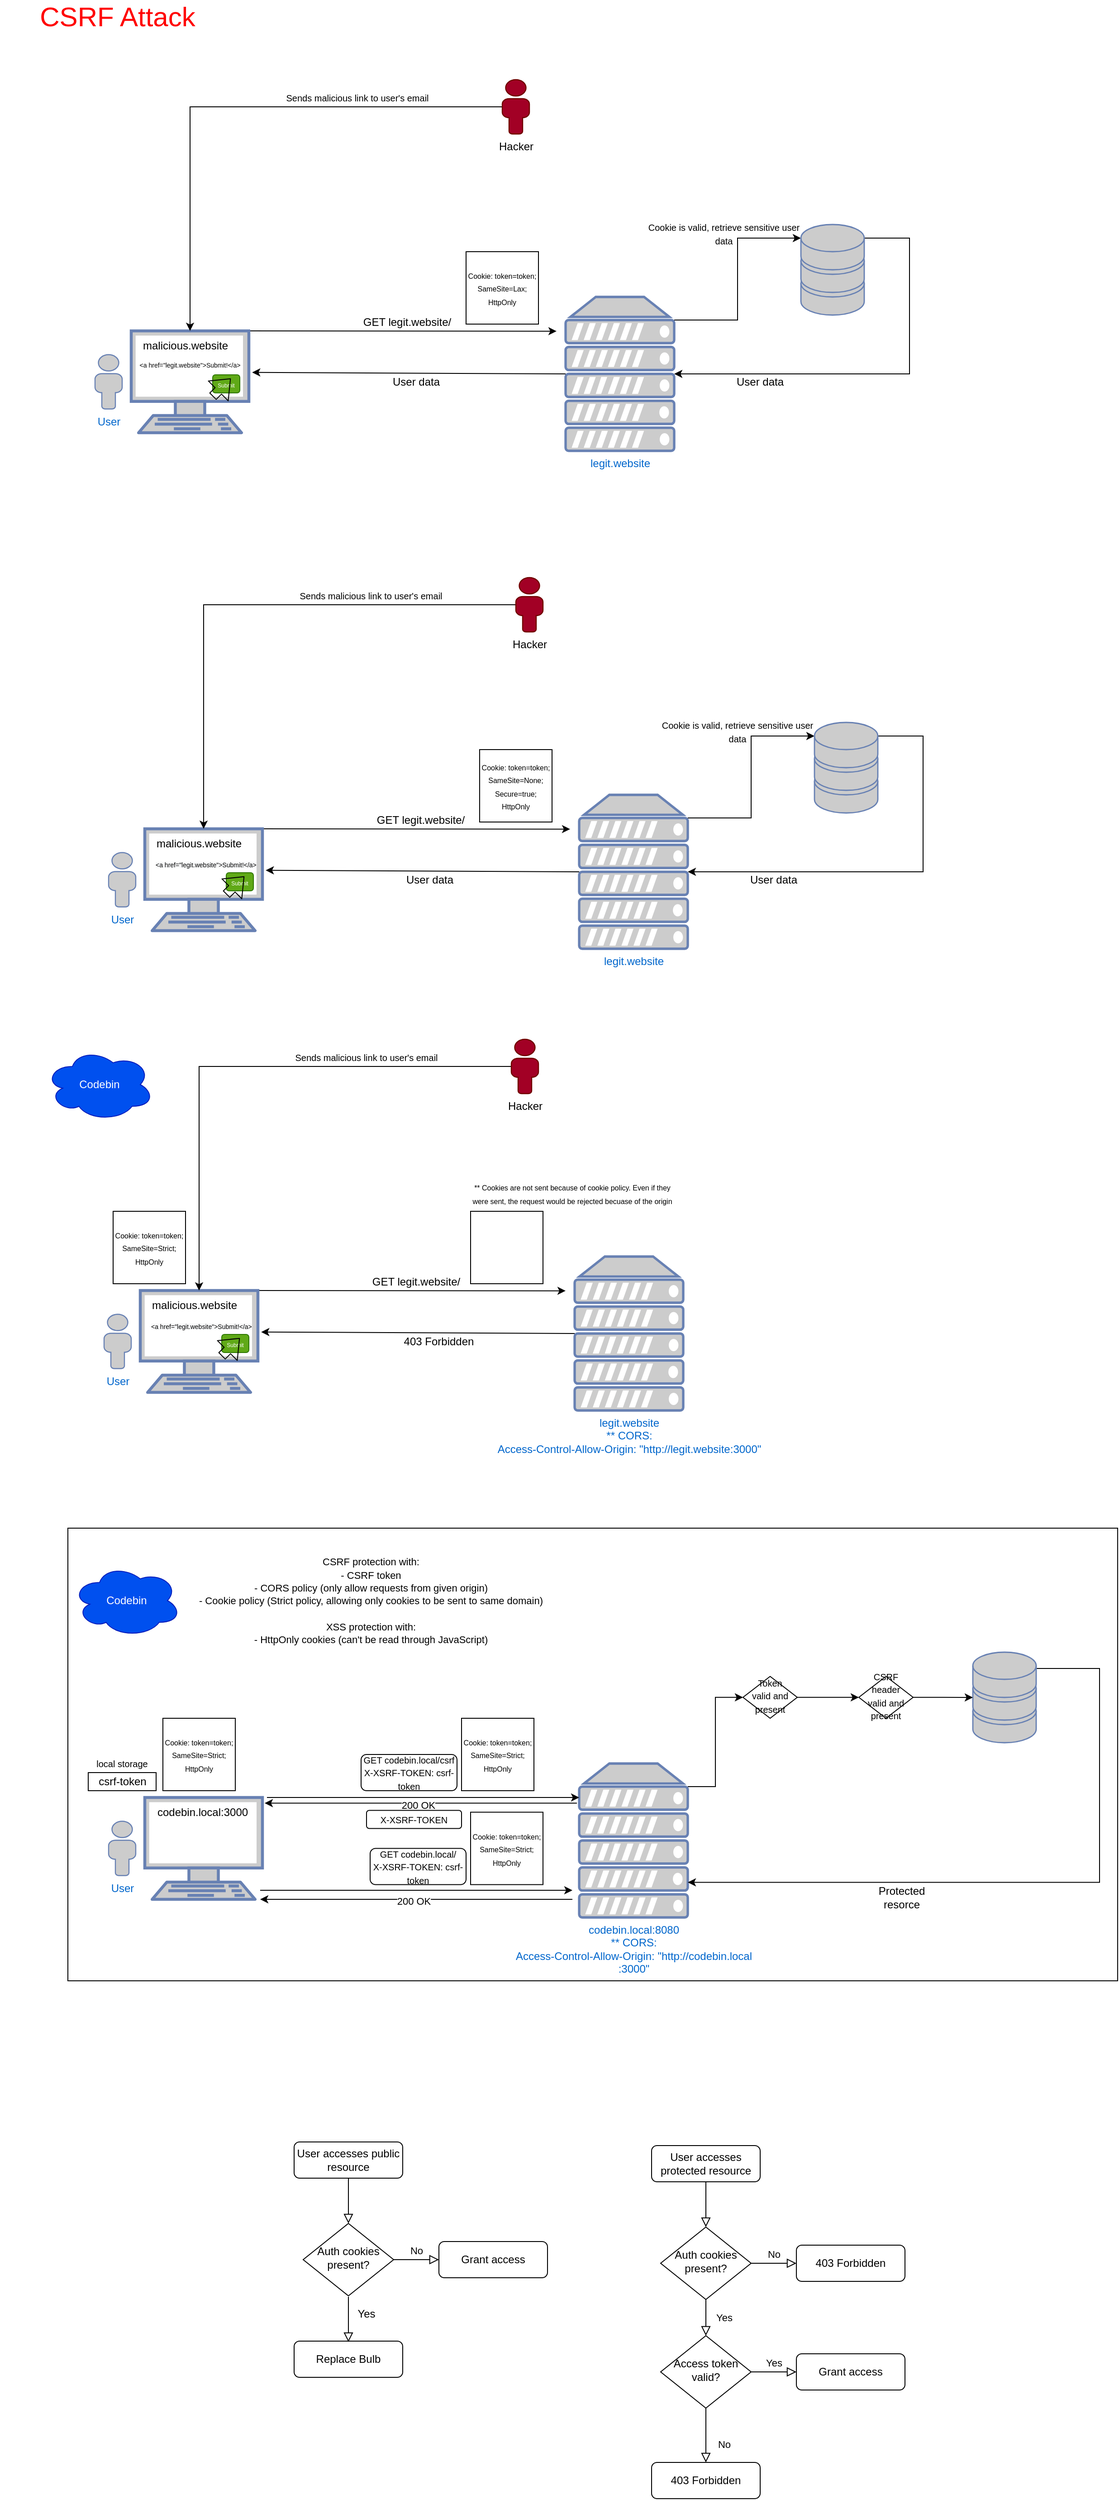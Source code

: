 <mxfile version="22.0.3" type="device">
  <diagram id="C5RBs43oDa-KdzZeNtuy" name="Page-1">
    <mxGraphModel dx="2208" dy="1977" grid="1" gridSize="10" guides="1" tooltips="1" connect="1" arrows="1" fold="1" page="1" pageScale="1" pageWidth="827" pageHeight="1169" math="0" shadow="0">
      <root>
        <mxCell id="WIyWlLk6GJQsqaUBKTNV-0" />
        <mxCell id="WIyWlLk6GJQsqaUBKTNV-1" parent="WIyWlLk6GJQsqaUBKTNV-0" />
        <mxCell id="gsTk_tSLiRUNvNUFOM95-67" value="" style="verticalLabelPosition=bottom;verticalAlign=top;html=1;shape=mxgraph.basic.rect;fillColor2=none;strokeWidth=1;size=20;indent=5;" vertex="1" parent="WIyWlLk6GJQsqaUBKTNV-1">
          <mxGeometry x="50" y="1660" width="1160" height="500" as="geometry" />
        </mxCell>
        <mxCell id="WIyWlLk6GJQsqaUBKTNV-2" value="" style="rounded=0;html=1;jettySize=auto;orthogonalLoop=1;fontSize=11;endArrow=block;endFill=0;endSize=8;strokeWidth=1;shadow=0;labelBackgroundColor=none;edgeStyle=orthogonalEdgeStyle;" parent="WIyWlLk6GJQsqaUBKTNV-1" source="WIyWlLk6GJQsqaUBKTNV-3" target="WIyWlLk6GJQsqaUBKTNV-6" edge="1">
          <mxGeometry relative="1" as="geometry" />
        </mxCell>
        <mxCell id="WIyWlLk6GJQsqaUBKTNV-3" value="User accesses public resource" style="rounded=1;whiteSpace=wrap;html=1;fontSize=12;glass=0;strokeWidth=1;shadow=0;" parent="WIyWlLk6GJQsqaUBKTNV-1" vertex="1">
          <mxGeometry x="300" y="2338" width="120" height="40" as="geometry" />
        </mxCell>
        <mxCell id="WIyWlLk6GJQsqaUBKTNV-5" value="No" style="edgeStyle=orthogonalEdgeStyle;rounded=0;html=1;jettySize=auto;orthogonalLoop=1;fontSize=11;endArrow=block;endFill=0;endSize=8;strokeWidth=1;shadow=0;labelBackgroundColor=none;" parent="WIyWlLk6GJQsqaUBKTNV-1" source="WIyWlLk6GJQsqaUBKTNV-6" target="WIyWlLk6GJQsqaUBKTNV-7" edge="1">
          <mxGeometry y="10" relative="1" as="geometry">
            <mxPoint as="offset" />
          </mxGeometry>
        </mxCell>
        <mxCell id="WIyWlLk6GJQsqaUBKTNV-6" value="Auth cookies present?" style="rhombus;whiteSpace=wrap;html=1;shadow=0;fontFamily=Helvetica;fontSize=12;align=center;strokeWidth=1;spacing=6;spacingTop=-4;" parent="WIyWlLk6GJQsqaUBKTNV-1" vertex="1">
          <mxGeometry x="310" y="2428" width="100" height="80" as="geometry" />
        </mxCell>
        <mxCell id="WIyWlLk6GJQsqaUBKTNV-7" value="Grant access" style="rounded=1;whiteSpace=wrap;html=1;fontSize=12;glass=0;strokeWidth=1;shadow=0;" parent="WIyWlLk6GJQsqaUBKTNV-1" vertex="1">
          <mxGeometry x="460" y="2448" width="120" height="40" as="geometry" />
        </mxCell>
        <mxCell id="aJe6lhraDqwbNiLTyz2L-0" value="User" style="fontColor=#0066CC;verticalAlign=top;verticalLabelPosition=bottom;labelPosition=center;align=center;html=1;outlineConnect=0;fillColor=#CCCCCC;strokeColor=#6881B3;gradientColor=none;gradientDirection=north;strokeWidth=2;shape=mxgraph.networks.user_male;" parent="WIyWlLk6GJQsqaUBKTNV-1" vertex="1">
          <mxGeometry x="80" y="363.75" width="30" height="60" as="geometry" />
        </mxCell>
        <mxCell id="aJe6lhraDqwbNiLTyz2L-20" style="edgeStyle=none;rounded=0;orthogonalLoop=1;jettySize=auto;html=1;exitX=1;exitY=0;exitDx=0;exitDy=0;exitPerimeter=0;fontColor=#000000;" parent="WIyWlLk6GJQsqaUBKTNV-1" source="aJe6lhraDqwbNiLTyz2L-2" edge="1">
          <mxGeometry relative="1" as="geometry">
            <mxPoint x="590" y="337.828" as="targetPoint" />
          </mxGeometry>
        </mxCell>
        <mxCell id="aJe6lhraDqwbNiLTyz2L-2" value="" style="fontColor=#0066CC;verticalAlign=top;verticalLabelPosition=bottom;labelPosition=center;align=center;html=1;outlineConnect=0;fillColor=#CCCCCC;strokeColor=#6881B3;gradientColor=none;gradientDirection=north;strokeWidth=2;shape=mxgraph.networks.terminal;" parent="WIyWlLk6GJQsqaUBKTNV-1" vertex="1">
          <mxGeometry x="120" y="337.5" width="130" height="112.5" as="geometry" />
        </mxCell>
        <mxCell id="aJe6lhraDqwbNiLTyz2L-4" style="edgeStyle=orthogonalEdgeStyle;rounded=0;orthogonalLoop=1;jettySize=auto;html=1;exitX=0;exitY=0.5;exitDx=0;exitDy=0;exitPerimeter=0;entryX=0.5;entryY=0;entryDx=0;entryDy=0;entryPerimeter=0;" parent="WIyWlLk6GJQsqaUBKTNV-1" source="aJe6lhraDqwbNiLTyz2L-3" target="aJe6lhraDqwbNiLTyz2L-2" edge="1">
          <mxGeometry relative="1" as="geometry" />
        </mxCell>
        <mxCell id="aJe6lhraDqwbNiLTyz2L-3" value="Hacker" style="verticalAlign=top;verticalLabelPosition=bottom;labelPosition=center;align=center;html=1;outlineConnect=0;fillColor=#a20025;strokeColor=#6F0000;gradientDirection=north;strokeWidth=2;shape=mxgraph.networks.user_male;" parent="WIyWlLk6GJQsqaUBKTNV-1" vertex="1">
          <mxGeometry x="530" y="60" width="30" height="60" as="geometry" />
        </mxCell>
        <mxCell id="aJe6lhraDqwbNiLTyz2L-5" value="malicious.website" style="text;html=1;strokeColor=none;fillColor=none;align=center;verticalAlign=middle;whiteSpace=wrap;rounded=0;" parent="WIyWlLk6GJQsqaUBKTNV-1" vertex="1">
          <mxGeometry x="160" y="343.75" width="40" height="20" as="geometry" />
        </mxCell>
        <mxCell id="aJe6lhraDqwbNiLTyz2L-6" value="&lt;font style=&quot;font-size: 7px&quot;&gt;&amp;lt;a href=&quot;legit.website&quot;&amp;gt;Submit!&amp;lt;/a&amp;gt;&lt;/font&gt;" style="text;html=1;strokeColor=none;fillColor=none;align=center;verticalAlign=middle;whiteSpace=wrap;rounded=0;" parent="WIyWlLk6GJQsqaUBKTNV-1" vertex="1">
          <mxGeometry x="20" y="363.75" width="330" height="20" as="geometry" />
        </mxCell>
        <mxCell id="aJe6lhraDqwbNiLTyz2L-9" value="&lt;font style=&quot;font-size: 6px&quot;&gt;Submit&lt;/font&gt;" style="rounded=1;whiteSpace=wrap;html=1;align=center;fillColor=#60a917;strokeColor=#2D7600;fontColor=#ffffff;" parent="WIyWlLk6GJQsqaUBKTNV-1" vertex="1">
          <mxGeometry x="210" y="386" width="30" height="20" as="geometry" />
        </mxCell>
        <mxCell id="aJe6lhraDqwbNiLTyz2L-11" value="" style="shape=flexArrow;endArrow=classic;html=1;" parent="WIyWlLk6GJQsqaUBKTNV-1" edge="1">
          <mxGeometry width="50" height="50" relative="1" as="geometry">
            <mxPoint x="210" y="410" as="sourcePoint" />
            <mxPoint x="230" y="390" as="targetPoint" />
          </mxGeometry>
        </mxCell>
        <mxCell id="aJe6lhraDqwbNiLTyz2L-12" value="&lt;font style=&quot;font-size: 10px&quot;&gt;Sends malicious link to user&#39;s email&lt;/font&gt;" style="text;html=1;strokeColor=none;fillColor=none;align=center;verticalAlign=middle;whiteSpace=wrap;rounded=0;" parent="WIyWlLk6GJQsqaUBKTNV-1" vertex="1">
          <mxGeometry x="270" y="70" width="200" height="20" as="geometry" />
        </mxCell>
        <mxCell id="aJe6lhraDqwbNiLTyz2L-22" style="edgeStyle=none;rounded=0;orthogonalLoop=1;jettySize=auto;html=1;exitX=0;exitY=0.5;exitDx=0;exitDy=0;exitPerimeter=0;entryX=0.708;entryY=0.98;entryDx=0;entryDy=0;entryPerimeter=0;fontColor=#000000;" parent="WIyWlLk6GJQsqaUBKTNV-1" source="aJe6lhraDqwbNiLTyz2L-14" target="aJe6lhraDqwbNiLTyz2L-6" edge="1">
          <mxGeometry relative="1" as="geometry" />
        </mxCell>
        <mxCell id="aJe6lhraDqwbNiLTyz2L-36" style="edgeStyle=orthogonalEdgeStyle;rounded=0;orthogonalLoop=1;jettySize=auto;html=1;exitX=1;exitY=0.15;exitDx=0;exitDy=0;exitPerimeter=0;entryX=0;entryY=0.15;entryDx=0;entryDy=0;entryPerimeter=0;fontColor=#000000;" parent="WIyWlLk6GJQsqaUBKTNV-1" source="aJe6lhraDqwbNiLTyz2L-14" target="aJe6lhraDqwbNiLTyz2L-29" edge="1">
          <mxGeometry relative="1" as="geometry" />
        </mxCell>
        <mxCell id="aJe6lhraDqwbNiLTyz2L-14" value="legit.website" style="fontColor=#0066CC;verticalAlign=top;verticalLabelPosition=bottom;labelPosition=center;align=center;html=1;outlineConnect=0;fillColor=#CCCCCC;strokeColor=#6881B3;gradientColor=none;gradientDirection=north;strokeWidth=2;shape=mxgraph.networks.server;" parent="WIyWlLk6GJQsqaUBKTNV-1" vertex="1">
          <mxGeometry x="600" y="300" width="120" height="170" as="geometry" />
        </mxCell>
        <mxCell id="aJe6lhraDqwbNiLTyz2L-17" value="GET legit.website/" style="text;html=1;strokeColor=none;fillColor=none;align=center;verticalAlign=middle;whiteSpace=wrap;rounded=0;fontColor=#000000;" parent="WIyWlLk6GJQsqaUBKTNV-1" vertex="1">
          <mxGeometry x="360" y="317.5" width="130" height="20" as="geometry" />
        </mxCell>
        <mxCell id="aJe6lhraDqwbNiLTyz2L-19" value="&lt;font style=&quot;font-size: 8px&quot;&gt;Cookie: token=token; SameSite=Lax; HttpOnly&lt;/font&gt;" style="whiteSpace=wrap;html=1;aspect=fixed;fontColor=#000000;" parent="WIyWlLk6GJQsqaUBKTNV-1" vertex="1">
          <mxGeometry x="490" y="250" width="80" height="80" as="geometry" />
        </mxCell>
        <mxCell id="aJe6lhraDqwbNiLTyz2L-37" style="edgeStyle=orthogonalEdgeStyle;rounded=0;orthogonalLoop=1;jettySize=auto;html=1;exitX=1;exitY=0.15;exitDx=0;exitDy=0;exitPerimeter=0;fontColor=#000000;" parent="WIyWlLk6GJQsqaUBKTNV-1" source="aJe6lhraDqwbNiLTyz2L-29" target="aJe6lhraDqwbNiLTyz2L-14" edge="1">
          <mxGeometry relative="1" as="geometry">
            <Array as="points">
              <mxPoint x="980" y="235" />
              <mxPoint x="980" y="385" />
            </Array>
          </mxGeometry>
        </mxCell>
        <mxCell id="aJe6lhraDqwbNiLTyz2L-29" value="" style="fontColor=#0066CC;verticalAlign=top;verticalLabelPosition=bottom;labelPosition=center;align=center;html=1;outlineConnect=0;fillColor=#CCCCCC;strokeColor=#6881B3;gradientColor=none;gradientDirection=north;strokeWidth=2;shape=mxgraph.networks.storage;" parent="WIyWlLk6GJQsqaUBKTNV-1" vertex="1">
          <mxGeometry x="860" y="220" width="70" height="100" as="geometry" />
        </mxCell>
        <mxCell id="aJe6lhraDqwbNiLTyz2L-32" value="&lt;font style=&quot;font-size: 10px&quot;&gt;Cookie is valid, retrieve sensitive user data&lt;/font&gt;" style="text;html=1;strokeColor=none;fillColor=none;align=center;verticalAlign=middle;whiteSpace=wrap;rounded=0;fontColor=#000000;" parent="WIyWlLk6GJQsqaUBKTNV-1" vertex="1">
          <mxGeometry x="680" y="220" width="190" height="20" as="geometry" />
        </mxCell>
        <mxCell id="aJe6lhraDqwbNiLTyz2L-34" value="User data" style="text;html=1;strokeColor=none;fillColor=none;align=center;verticalAlign=middle;whiteSpace=wrap;rounded=0;fontColor=#000000;" parent="WIyWlLk6GJQsqaUBKTNV-1" vertex="1">
          <mxGeometry x="780" y="383.75" width="70" height="20" as="geometry" />
        </mxCell>
        <mxCell id="aJe6lhraDqwbNiLTyz2L-35" value="User data" style="text;html=1;strokeColor=none;fillColor=none;align=center;verticalAlign=middle;whiteSpace=wrap;rounded=0;fontColor=#000000;" parent="WIyWlLk6GJQsqaUBKTNV-1" vertex="1">
          <mxGeometry x="400" y="383.75" width="70" height="20" as="geometry" />
        </mxCell>
        <mxCell id="aJe6lhraDqwbNiLTyz2L-77" value="User" style="fontColor=#0066CC;verticalAlign=top;verticalLabelPosition=bottom;labelPosition=center;align=center;html=1;outlineConnect=0;fillColor=#CCCCCC;strokeColor=#6881B3;gradientColor=none;gradientDirection=north;strokeWidth=2;shape=mxgraph.networks.user_male;" parent="WIyWlLk6GJQsqaUBKTNV-1" vertex="1">
          <mxGeometry x="95" y="913.75" width="30" height="60" as="geometry" />
        </mxCell>
        <mxCell id="aJe6lhraDqwbNiLTyz2L-78" style="edgeStyle=none;rounded=0;orthogonalLoop=1;jettySize=auto;html=1;exitX=1;exitY=0;exitDx=0;exitDy=0;exitPerimeter=0;fontColor=#000000;" parent="WIyWlLk6GJQsqaUBKTNV-1" source="aJe6lhraDqwbNiLTyz2L-79" edge="1">
          <mxGeometry relative="1" as="geometry">
            <mxPoint x="605" y="887.828" as="targetPoint" />
          </mxGeometry>
        </mxCell>
        <mxCell id="aJe6lhraDqwbNiLTyz2L-79" value="" style="fontColor=#0066CC;verticalAlign=top;verticalLabelPosition=bottom;labelPosition=center;align=center;html=1;outlineConnect=0;fillColor=#CCCCCC;strokeColor=#6881B3;gradientColor=none;gradientDirection=north;strokeWidth=2;shape=mxgraph.networks.terminal;" parent="WIyWlLk6GJQsqaUBKTNV-1" vertex="1">
          <mxGeometry x="135" y="887.5" width="130" height="112.5" as="geometry" />
        </mxCell>
        <mxCell id="aJe6lhraDqwbNiLTyz2L-80" style="edgeStyle=orthogonalEdgeStyle;rounded=0;orthogonalLoop=1;jettySize=auto;html=1;exitX=0;exitY=0.5;exitDx=0;exitDy=0;exitPerimeter=0;entryX=0.5;entryY=0;entryDx=0;entryDy=0;entryPerimeter=0;" parent="WIyWlLk6GJQsqaUBKTNV-1" source="aJe6lhraDqwbNiLTyz2L-81" target="aJe6lhraDqwbNiLTyz2L-79" edge="1">
          <mxGeometry relative="1" as="geometry" />
        </mxCell>
        <mxCell id="aJe6lhraDqwbNiLTyz2L-81" value="Hacker" style="verticalAlign=top;verticalLabelPosition=bottom;labelPosition=center;align=center;html=1;outlineConnect=0;fillColor=#a20025;strokeColor=#6F0000;gradientDirection=north;strokeWidth=2;shape=mxgraph.networks.user_male;" parent="WIyWlLk6GJQsqaUBKTNV-1" vertex="1">
          <mxGeometry x="545" y="610" width="30" height="60" as="geometry" />
        </mxCell>
        <mxCell id="aJe6lhraDqwbNiLTyz2L-82" value="malicious.website" style="text;html=1;strokeColor=none;fillColor=none;align=center;verticalAlign=middle;whiteSpace=wrap;rounded=0;" parent="WIyWlLk6GJQsqaUBKTNV-1" vertex="1">
          <mxGeometry x="175" y="893.75" width="40" height="20" as="geometry" />
        </mxCell>
        <mxCell id="aJe6lhraDqwbNiLTyz2L-83" value="&lt;font style=&quot;font-size: 6px&quot;&gt;Submit&lt;/font&gt;" style="rounded=1;whiteSpace=wrap;html=1;align=center;fillColor=#60a917;strokeColor=#2D7600;fontColor=#ffffff;" parent="WIyWlLk6GJQsqaUBKTNV-1" vertex="1">
          <mxGeometry x="225" y="936" width="30" height="20" as="geometry" />
        </mxCell>
        <mxCell id="aJe6lhraDqwbNiLTyz2L-84" value="" style="shape=flexArrow;endArrow=classic;html=1;" parent="WIyWlLk6GJQsqaUBKTNV-1" edge="1">
          <mxGeometry width="50" height="50" relative="1" as="geometry">
            <mxPoint x="225" y="960" as="sourcePoint" />
            <mxPoint x="245" y="940" as="targetPoint" />
          </mxGeometry>
        </mxCell>
        <mxCell id="aJe6lhraDqwbNiLTyz2L-85" value="&lt;font style=&quot;font-size: 10px&quot;&gt;Sends malicious link to user&#39;s email&lt;/font&gt;" style="text;html=1;strokeColor=none;fillColor=none;align=center;verticalAlign=middle;whiteSpace=wrap;rounded=0;" parent="WIyWlLk6GJQsqaUBKTNV-1" vertex="1">
          <mxGeometry x="285" y="620" width="200" height="20" as="geometry" />
        </mxCell>
        <mxCell id="aJe6lhraDqwbNiLTyz2L-86" style="edgeStyle=none;rounded=0;orthogonalLoop=1;jettySize=auto;html=1;exitX=0;exitY=0.5;exitDx=0;exitDy=0;exitPerimeter=0;entryX=0.708;entryY=0.98;entryDx=0;entryDy=0;entryPerimeter=0;fontColor=#000000;" parent="WIyWlLk6GJQsqaUBKTNV-1" source="aJe6lhraDqwbNiLTyz2L-88" edge="1">
          <mxGeometry relative="1" as="geometry">
            <mxPoint x="268.64" y="933.35" as="targetPoint" />
          </mxGeometry>
        </mxCell>
        <mxCell id="aJe6lhraDqwbNiLTyz2L-87" style="edgeStyle=orthogonalEdgeStyle;rounded=0;orthogonalLoop=1;jettySize=auto;html=1;exitX=1;exitY=0.15;exitDx=0;exitDy=0;exitPerimeter=0;entryX=0;entryY=0.15;entryDx=0;entryDy=0;entryPerimeter=0;fontColor=#000000;" parent="WIyWlLk6GJQsqaUBKTNV-1" source="aJe6lhraDqwbNiLTyz2L-88" target="aJe6lhraDqwbNiLTyz2L-92" edge="1">
          <mxGeometry relative="1" as="geometry" />
        </mxCell>
        <mxCell id="aJe6lhraDqwbNiLTyz2L-88" value="legit.website" style="fontColor=#0066CC;verticalAlign=top;verticalLabelPosition=bottom;labelPosition=center;align=center;html=1;outlineConnect=0;fillColor=#CCCCCC;strokeColor=#6881B3;gradientColor=none;gradientDirection=north;strokeWidth=2;shape=mxgraph.networks.server;" parent="WIyWlLk6GJQsqaUBKTNV-1" vertex="1">
          <mxGeometry x="615" y="850" width="120" height="170" as="geometry" />
        </mxCell>
        <mxCell id="aJe6lhraDqwbNiLTyz2L-89" value="GET legit.website/" style="text;html=1;strokeColor=none;fillColor=none;align=center;verticalAlign=middle;whiteSpace=wrap;rounded=0;fontColor=#000000;" parent="WIyWlLk6GJQsqaUBKTNV-1" vertex="1">
          <mxGeometry x="375" y="867.5" width="130" height="20" as="geometry" />
        </mxCell>
        <mxCell id="aJe6lhraDqwbNiLTyz2L-90" value="&lt;font style=&quot;font-size: 8px&quot;&gt;Cookie: token=token; SameSite=None; Secure=true; HttpOnly&lt;/font&gt;" style="whiteSpace=wrap;html=1;aspect=fixed;fontColor=#000000;" parent="WIyWlLk6GJQsqaUBKTNV-1" vertex="1">
          <mxGeometry x="505" y="800" width="80" height="80" as="geometry" />
        </mxCell>
        <mxCell id="aJe6lhraDqwbNiLTyz2L-91" style="edgeStyle=orthogonalEdgeStyle;rounded=0;orthogonalLoop=1;jettySize=auto;html=1;exitX=1;exitY=0.15;exitDx=0;exitDy=0;exitPerimeter=0;fontColor=#000000;" parent="WIyWlLk6GJQsqaUBKTNV-1" source="aJe6lhraDqwbNiLTyz2L-92" target="aJe6lhraDqwbNiLTyz2L-88" edge="1">
          <mxGeometry relative="1" as="geometry">
            <Array as="points">
              <mxPoint x="995" y="785" />
              <mxPoint x="995" y="935" />
            </Array>
          </mxGeometry>
        </mxCell>
        <mxCell id="aJe6lhraDqwbNiLTyz2L-92" value="" style="fontColor=#0066CC;verticalAlign=top;verticalLabelPosition=bottom;labelPosition=center;align=center;html=1;outlineConnect=0;fillColor=#CCCCCC;strokeColor=#6881B3;gradientColor=none;gradientDirection=north;strokeWidth=2;shape=mxgraph.networks.storage;" parent="WIyWlLk6GJQsqaUBKTNV-1" vertex="1">
          <mxGeometry x="875" y="770" width="70" height="100" as="geometry" />
        </mxCell>
        <mxCell id="aJe6lhraDqwbNiLTyz2L-93" value="&lt;font style=&quot;font-size: 10px&quot;&gt;Cookie is valid, retrieve sensitive user data&lt;/font&gt;" style="text;html=1;strokeColor=none;fillColor=none;align=center;verticalAlign=middle;whiteSpace=wrap;rounded=0;fontColor=#000000;" parent="WIyWlLk6GJQsqaUBKTNV-1" vertex="1">
          <mxGeometry x="695" y="770" width="190" height="20" as="geometry" />
        </mxCell>
        <mxCell id="aJe6lhraDqwbNiLTyz2L-94" value="User data" style="text;html=1;strokeColor=none;fillColor=none;align=center;verticalAlign=middle;whiteSpace=wrap;rounded=0;fontColor=#000000;" parent="WIyWlLk6GJQsqaUBKTNV-1" vertex="1">
          <mxGeometry x="795" y="933.75" width="70" height="20" as="geometry" />
        </mxCell>
        <mxCell id="aJe6lhraDqwbNiLTyz2L-95" value="User data" style="text;html=1;strokeColor=none;fillColor=none;align=center;verticalAlign=middle;whiteSpace=wrap;rounded=0;fontColor=#000000;" parent="WIyWlLk6GJQsqaUBKTNV-1" vertex="1">
          <mxGeometry x="415" y="933.75" width="70" height="20" as="geometry" />
        </mxCell>
        <mxCell id="aJe6lhraDqwbNiLTyz2L-96" value="&lt;span style=&quot;color: rgb(0, 0, 0); font-family: helvetica; font-size: 7px; font-style: normal; font-weight: 400; letter-spacing: normal; text-align: center; text-indent: 0px; text-transform: none; word-spacing: 0px; background-color: rgb(248, 249, 250); display: inline; float: none;&quot;&gt;&amp;lt;a href=&quot;legit.website&quot;&amp;gt;Submit!&amp;lt;/a&amp;gt;&lt;/span&gt;" style="text;whiteSpace=wrap;html=1;fontColor=#000000;" parent="WIyWlLk6GJQsqaUBKTNV-1" vertex="1">
          <mxGeometry x="145" y="912" width="140" height="30" as="geometry" />
        </mxCell>
        <mxCell id="aJe6lhraDqwbNiLTyz2L-98" value="User" style="fontColor=#0066CC;verticalAlign=top;verticalLabelPosition=bottom;labelPosition=center;align=center;html=1;outlineConnect=0;fillColor=#CCCCCC;strokeColor=#6881B3;gradientColor=none;gradientDirection=north;strokeWidth=2;shape=mxgraph.networks.user_male;" parent="WIyWlLk6GJQsqaUBKTNV-1" vertex="1">
          <mxGeometry x="90" y="1423.75" width="30" height="60" as="geometry" />
        </mxCell>
        <mxCell id="aJe6lhraDqwbNiLTyz2L-99" style="edgeStyle=none;rounded=0;orthogonalLoop=1;jettySize=auto;html=1;exitX=1;exitY=0;exitDx=0;exitDy=0;exitPerimeter=0;fontColor=#000000;" parent="WIyWlLk6GJQsqaUBKTNV-1" source="aJe6lhraDqwbNiLTyz2L-100" edge="1">
          <mxGeometry relative="1" as="geometry">
            <mxPoint x="600" y="1397.828" as="targetPoint" />
          </mxGeometry>
        </mxCell>
        <mxCell id="aJe6lhraDqwbNiLTyz2L-100" value="" style="fontColor=#0066CC;verticalAlign=top;verticalLabelPosition=bottom;labelPosition=center;align=center;html=1;outlineConnect=0;fillColor=#CCCCCC;strokeColor=#6881B3;gradientColor=none;gradientDirection=north;strokeWidth=2;shape=mxgraph.networks.terminal;" parent="WIyWlLk6GJQsqaUBKTNV-1" vertex="1">
          <mxGeometry x="130" y="1397.5" width="130" height="112.5" as="geometry" />
        </mxCell>
        <mxCell id="aJe6lhraDqwbNiLTyz2L-101" style="edgeStyle=orthogonalEdgeStyle;rounded=0;orthogonalLoop=1;jettySize=auto;html=1;exitX=0;exitY=0.5;exitDx=0;exitDy=0;exitPerimeter=0;entryX=0.5;entryY=0;entryDx=0;entryDy=0;entryPerimeter=0;" parent="WIyWlLk6GJQsqaUBKTNV-1" source="aJe6lhraDqwbNiLTyz2L-102" target="aJe6lhraDqwbNiLTyz2L-100" edge="1">
          <mxGeometry relative="1" as="geometry" />
        </mxCell>
        <mxCell id="aJe6lhraDqwbNiLTyz2L-102" value="Hacker" style="verticalAlign=top;verticalLabelPosition=bottom;labelPosition=center;align=center;html=1;outlineConnect=0;fillColor=#a20025;strokeColor=#6F0000;gradientDirection=north;strokeWidth=2;shape=mxgraph.networks.user_male;" parent="WIyWlLk6GJQsqaUBKTNV-1" vertex="1">
          <mxGeometry x="540" y="1120" width="30" height="60" as="geometry" />
        </mxCell>
        <mxCell id="aJe6lhraDqwbNiLTyz2L-103" value="malicious.website" style="text;html=1;strokeColor=none;fillColor=none;align=center;verticalAlign=middle;whiteSpace=wrap;rounded=0;" parent="WIyWlLk6GJQsqaUBKTNV-1" vertex="1">
          <mxGeometry x="170" y="1403.75" width="40" height="20" as="geometry" />
        </mxCell>
        <mxCell id="aJe6lhraDqwbNiLTyz2L-104" value="&lt;font style=&quot;font-size: 6px&quot;&gt;Submit&lt;/font&gt;" style="rounded=1;whiteSpace=wrap;html=1;align=center;fillColor=#60a917;strokeColor=#2D7600;fontColor=#ffffff;" parent="WIyWlLk6GJQsqaUBKTNV-1" vertex="1">
          <mxGeometry x="220" y="1446" width="30" height="20" as="geometry" />
        </mxCell>
        <mxCell id="aJe6lhraDqwbNiLTyz2L-105" value="" style="shape=flexArrow;endArrow=classic;html=1;" parent="WIyWlLk6GJQsqaUBKTNV-1" edge="1">
          <mxGeometry width="50" height="50" relative="1" as="geometry">
            <mxPoint x="220" y="1470" as="sourcePoint" />
            <mxPoint x="240" y="1450" as="targetPoint" />
          </mxGeometry>
        </mxCell>
        <mxCell id="aJe6lhraDqwbNiLTyz2L-106" value="&lt;font style=&quot;font-size: 10px&quot;&gt;Sends malicious link to user&#39;s email&lt;/font&gt;" style="text;html=1;strokeColor=none;fillColor=none;align=center;verticalAlign=middle;whiteSpace=wrap;rounded=0;" parent="WIyWlLk6GJQsqaUBKTNV-1" vertex="1">
          <mxGeometry x="280" y="1130" width="200" height="20" as="geometry" />
        </mxCell>
        <mxCell id="aJe6lhraDqwbNiLTyz2L-107" style="edgeStyle=none;rounded=0;orthogonalLoop=1;jettySize=auto;html=1;exitX=0;exitY=0.5;exitDx=0;exitDy=0;exitPerimeter=0;entryX=0.708;entryY=0.98;entryDx=0;entryDy=0;entryPerimeter=0;fontColor=#000000;" parent="WIyWlLk6GJQsqaUBKTNV-1" source="aJe6lhraDqwbNiLTyz2L-109" edge="1">
          <mxGeometry relative="1" as="geometry">
            <mxPoint x="263.64" y="1443.35" as="targetPoint" />
          </mxGeometry>
        </mxCell>
        <mxCell id="aJe6lhraDqwbNiLTyz2L-109" value="legit.website&lt;br&gt;** CORS:&lt;br&gt;Access-Control-Allow-Origin: &quot;http://legit.website:3000&quot;" style="fontColor=#0066CC;verticalAlign=top;verticalLabelPosition=bottom;labelPosition=center;align=center;html=1;outlineConnect=0;fillColor=#CCCCCC;strokeColor=#6881B3;gradientColor=none;gradientDirection=north;strokeWidth=2;shape=mxgraph.networks.server;" parent="WIyWlLk6GJQsqaUBKTNV-1" vertex="1">
          <mxGeometry x="610" y="1360" width="120" height="170" as="geometry" />
        </mxCell>
        <mxCell id="aJe6lhraDqwbNiLTyz2L-110" value="GET legit.website/" style="text;html=1;strokeColor=none;fillColor=none;align=center;verticalAlign=middle;whiteSpace=wrap;rounded=0;fontColor=#000000;" parent="WIyWlLk6GJQsqaUBKTNV-1" vertex="1">
          <mxGeometry x="370" y="1377.5" width="130" height="20" as="geometry" />
        </mxCell>
        <mxCell id="aJe6lhraDqwbNiLTyz2L-111" value="&lt;font style=&quot;font-size: 8px&quot;&gt;Cookie: token=token; SameSite=Strict;&lt;br&gt;HttpOnly&lt;/font&gt;" style="whiteSpace=wrap;html=1;aspect=fixed;fontColor=#000000;" parent="WIyWlLk6GJQsqaUBKTNV-1" vertex="1">
          <mxGeometry x="100" y="1310" width="80" height="80" as="geometry" />
        </mxCell>
        <mxCell id="aJe6lhraDqwbNiLTyz2L-116" value="403 Forbidden" style="text;html=1;strokeColor=none;fillColor=none;align=center;verticalAlign=middle;whiteSpace=wrap;rounded=0;fontColor=#000000;" parent="WIyWlLk6GJQsqaUBKTNV-1" vertex="1">
          <mxGeometry x="410" y="1443.75" width="100" height="20" as="geometry" />
        </mxCell>
        <mxCell id="aJe6lhraDqwbNiLTyz2L-117" value="&lt;span style=&quot;color: rgb(0, 0, 0); font-family: helvetica; font-size: 7px; font-style: normal; font-weight: 400; letter-spacing: normal; text-align: center; text-indent: 0px; text-transform: none; word-spacing: 0px; background-color: rgb(248, 249, 250); display: inline; float: none;&quot;&gt;&amp;lt;a href=&quot;legit.website&quot;&amp;gt;Submit!&amp;lt;/a&amp;gt;&lt;/span&gt;" style="text;whiteSpace=wrap;html=1;fontColor=#000000;" parent="WIyWlLk6GJQsqaUBKTNV-1" vertex="1">
          <mxGeometry x="140" y="1422" width="140" height="30" as="geometry" />
        </mxCell>
        <mxCell id="aJe6lhraDqwbNiLTyz2L-118" value="" style="whiteSpace=wrap;html=1;aspect=fixed;fontColor=#000000;" parent="WIyWlLk6GJQsqaUBKTNV-1" vertex="1">
          <mxGeometry x="495" y="1310" width="80" height="80" as="geometry" />
        </mxCell>
        <mxCell id="aJe6lhraDqwbNiLTyz2L-121" value="&lt;font style=&quot;font-size: 8px&quot;&gt;** Cookies are not sent because of cookie policy. Even if they were sent, the request would be rejected becuase of the origin&lt;/font&gt;" style="text;html=1;strokeColor=none;fillColor=none;align=center;verticalAlign=middle;whiteSpace=wrap;rounded=0;fontColor=#000000;" parent="WIyWlLk6GJQsqaUBKTNV-1" vertex="1">
          <mxGeometry x="490" y="1260" width="235" height="60" as="geometry" />
        </mxCell>
        <mxCell id="aJe6lhraDqwbNiLTyz2L-123" value="Codebin" style="ellipse;shape=cloud;whiteSpace=wrap;html=1;fontColor=#ffffff;fillColor=#0050ef;strokeColor=#001DBC;" parent="WIyWlLk6GJQsqaUBKTNV-1" vertex="1">
          <mxGeometry x="25" y="1130" width="120" height="80" as="geometry" />
        </mxCell>
        <mxCell id="aJe6lhraDqwbNiLTyz2L-125" value="&lt;font style=&quot;font-size: 30px&quot; color=&quot;#ff0000&quot;&gt;CSRF Attack&lt;/font&gt;" style="text;html=1;strokeColor=none;fillColor=none;align=center;verticalAlign=middle;whiteSpace=wrap;rounded=0;fontColor=#000000;" parent="WIyWlLk6GJQsqaUBKTNV-1" vertex="1">
          <mxGeometry x="-25" y="-20" width="260" height="20" as="geometry" />
        </mxCell>
        <mxCell id="aJe6lhraDqwbNiLTyz2L-126" value="" style="rounded=0;html=1;jettySize=auto;orthogonalLoop=1;fontSize=11;endArrow=block;endFill=0;endSize=8;strokeWidth=1;shadow=0;labelBackgroundColor=none;edgeStyle=orthogonalEdgeStyle;" parent="WIyWlLk6GJQsqaUBKTNV-1" source="aJe6lhraDqwbNiLTyz2L-127" target="aJe6lhraDqwbNiLTyz2L-130" edge="1">
          <mxGeometry relative="1" as="geometry" />
        </mxCell>
        <mxCell id="aJe6lhraDqwbNiLTyz2L-127" value="User accesses protected resource" style="rounded=1;whiteSpace=wrap;html=1;fontSize=12;glass=0;strokeWidth=1;shadow=0;" parent="WIyWlLk6GJQsqaUBKTNV-1" vertex="1">
          <mxGeometry x="695" y="2342" width="120" height="40" as="geometry" />
        </mxCell>
        <mxCell id="aJe6lhraDqwbNiLTyz2L-128" value="Yes" style="rounded=0;html=1;jettySize=auto;orthogonalLoop=1;fontSize=11;endArrow=block;endFill=0;endSize=8;strokeWidth=1;shadow=0;labelBackgroundColor=none;edgeStyle=orthogonalEdgeStyle;" parent="WIyWlLk6GJQsqaUBKTNV-1" source="aJe6lhraDqwbNiLTyz2L-130" target="aJe6lhraDqwbNiLTyz2L-134" edge="1">
          <mxGeometry y="20" relative="1" as="geometry">
            <mxPoint as="offset" />
          </mxGeometry>
        </mxCell>
        <mxCell id="aJe6lhraDqwbNiLTyz2L-129" value="No" style="edgeStyle=orthogonalEdgeStyle;rounded=0;html=1;jettySize=auto;orthogonalLoop=1;fontSize=11;endArrow=block;endFill=0;endSize=8;strokeWidth=1;shadow=0;labelBackgroundColor=none;" parent="WIyWlLk6GJQsqaUBKTNV-1" source="aJe6lhraDqwbNiLTyz2L-130" target="aJe6lhraDqwbNiLTyz2L-131" edge="1">
          <mxGeometry y="10" relative="1" as="geometry">
            <mxPoint as="offset" />
          </mxGeometry>
        </mxCell>
        <mxCell id="aJe6lhraDqwbNiLTyz2L-130" value="Auth cookies present?" style="rhombus;whiteSpace=wrap;html=1;shadow=0;fontFamily=Helvetica;fontSize=12;align=center;strokeWidth=1;spacing=6;spacingTop=-4;" parent="WIyWlLk6GJQsqaUBKTNV-1" vertex="1">
          <mxGeometry x="705" y="2432" width="100" height="80" as="geometry" />
        </mxCell>
        <mxCell id="aJe6lhraDqwbNiLTyz2L-131" value="403 Forbidden" style="rounded=1;whiteSpace=wrap;html=1;fontSize=12;glass=0;strokeWidth=1;shadow=0;" parent="WIyWlLk6GJQsqaUBKTNV-1" vertex="1">
          <mxGeometry x="855" y="2452" width="120" height="40" as="geometry" />
        </mxCell>
        <mxCell id="aJe6lhraDqwbNiLTyz2L-132" value="No" style="rounded=0;html=1;jettySize=auto;orthogonalLoop=1;fontSize=11;endArrow=block;endFill=0;endSize=8;strokeWidth=1;shadow=0;labelBackgroundColor=none;edgeStyle=orthogonalEdgeStyle;" parent="WIyWlLk6GJQsqaUBKTNV-1" source="aJe6lhraDqwbNiLTyz2L-134" target="aJe6lhraDqwbNiLTyz2L-135" edge="1">
          <mxGeometry x="0.333" y="20" relative="1" as="geometry">
            <mxPoint as="offset" />
          </mxGeometry>
        </mxCell>
        <mxCell id="aJe6lhraDqwbNiLTyz2L-133" value="Yes" style="edgeStyle=orthogonalEdgeStyle;rounded=0;html=1;jettySize=auto;orthogonalLoop=1;fontSize=11;endArrow=block;endFill=0;endSize=8;strokeWidth=1;shadow=0;labelBackgroundColor=none;" parent="WIyWlLk6GJQsqaUBKTNV-1" source="aJe6lhraDqwbNiLTyz2L-134" target="aJe6lhraDqwbNiLTyz2L-136" edge="1">
          <mxGeometry y="10" relative="1" as="geometry">
            <mxPoint as="offset" />
          </mxGeometry>
        </mxCell>
        <mxCell id="aJe6lhraDqwbNiLTyz2L-134" value="Access token valid?" style="rhombus;whiteSpace=wrap;html=1;shadow=0;fontFamily=Helvetica;fontSize=12;align=center;strokeWidth=1;spacing=6;spacingTop=-4;" parent="WIyWlLk6GJQsqaUBKTNV-1" vertex="1">
          <mxGeometry x="705" y="2552" width="100" height="80" as="geometry" />
        </mxCell>
        <mxCell id="aJe6lhraDqwbNiLTyz2L-135" value="403 Forbidden" style="rounded=1;whiteSpace=wrap;html=1;fontSize=12;glass=0;strokeWidth=1;shadow=0;" parent="WIyWlLk6GJQsqaUBKTNV-1" vertex="1">
          <mxGeometry x="695" y="2692" width="120" height="40" as="geometry" />
        </mxCell>
        <mxCell id="aJe6lhraDqwbNiLTyz2L-136" value="Grant access" style="rounded=1;whiteSpace=wrap;html=1;fontSize=12;glass=0;strokeWidth=1;shadow=0;" parent="WIyWlLk6GJQsqaUBKTNV-1" vertex="1">
          <mxGeometry x="855" y="2572" width="120" height="40" as="geometry" />
        </mxCell>
        <mxCell id="aJe6lhraDqwbNiLTyz2L-137" value="Replace Bulb" style="rounded=1;whiteSpace=wrap;html=1;fontSize=12;glass=0;strokeWidth=1;shadow=0;" parent="WIyWlLk6GJQsqaUBKTNV-1" vertex="1">
          <mxGeometry x="300" y="2558" width="120" height="40" as="geometry" />
        </mxCell>
        <mxCell id="aJe6lhraDqwbNiLTyz2L-142" value="" style="rounded=0;html=1;jettySize=auto;orthogonalLoop=1;fontSize=11;endArrow=block;endFill=0;endSize=8;strokeWidth=1;shadow=0;labelBackgroundColor=none;edgeStyle=orthogonalEdgeStyle;" parent="WIyWlLk6GJQsqaUBKTNV-1" edge="1">
          <mxGeometry relative="1" as="geometry">
            <mxPoint x="360" y="2509.0" as="sourcePoint" />
            <mxPoint x="360" y="2559.0" as="targetPoint" />
          </mxGeometry>
        </mxCell>
        <mxCell id="aJe6lhraDqwbNiLTyz2L-143" value="Yes" style="text;html=1;strokeColor=none;fillColor=none;align=center;verticalAlign=middle;whiteSpace=wrap;rounded=0;fontColor=#000000;" parent="WIyWlLk6GJQsqaUBKTNV-1" vertex="1">
          <mxGeometry x="360" y="2518" width="40" height="20" as="geometry" />
        </mxCell>
        <mxCell id="gsTk_tSLiRUNvNUFOM95-0" value="User" style="fontColor=#0066CC;verticalAlign=top;verticalLabelPosition=bottom;labelPosition=center;align=center;html=1;outlineConnect=0;fillColor=#CCCCCC;strokeColor=#6881B3;gradientColor=none;gradientDirection=north;strokeWidth=2;shape=mxgraph.networks.user_male;" vertex="1" parent="WIyWlLk6GJQsqaUBKTNV-1">
          <mxGeometry x="95" y="1983.75" width="30" height="60" as="geometry" />
        </mxCell>
        <mxCell id="gsTk_tSLiRUNvNUFOM95-2" value="" style="fontColor=#0066CC;verticalAlign=top;verticalLabelPosition=bottom;labelPosition=center;align=center;html=1;outlineConnect=0;fillColor=#CCCCCC;strokeColor=#6881B3;gradientColor=none;gradientDirection=north;strokeWidth=2;shape=mxgraph.networks.terminal;" vertex="1" parent="WIyWlLk6GJQsqaUBKTNV-1">
          <mxGeometry x="135" y="1957.5" width="130" height="112.5" as="geometry" />
        </mxCell>
        <mxCell id="gsTk_tSLiRUNvNUFOM95-5" value="codebin.local:3000" style="text;html=1;strokeColor=none;fillColor=none;align=center;verticalAlign=middle;whiteSpace=wrap;rounded=0;" vertex="1" parent="WIyWlLk6GJQsqaUBKTNV-1">
          <mxGeometry x="179" y="1963.75" width="40" height="20" as="geometry" />
        </mxCell>
        <mxCell id="gsTk_tSLiRUNvNUFOM95-30" style="edgeStyle=orthogonalEdgeStyle;rounded=0;orthogonalLoop=1;jettySize=auto;html=1;exitX=1;exitY=0.15;exitDx=0;exitDy=0;exitPerimeter=0;entryX=0;entryY=0.5;entryDx=0;entryDy=0;" edge="1" parent="WIyWlLk6GJQsqaUBKTNV-1" source="gsTk_tSLiRUNvNUFOM95-10" target="gsTk_tSLiRUNvNUFOM95-28">
          <mxGeometry relative="1" as="geometry" />
        </mxCell>
        <mxCell id="gsTk_tSLiRUNvNUFOM95-10" value="codebin.local:8080&lt;br&gt;** CORS:&lt;br&gt;Access-Control-Allow-Origin: &quot;http://codebin.local&lt;br&gt;:3000&quot;" style="fontColor=#0066CC;verticalAlign=top;verticalLabelPosition=bottom;labelPosition=center;align=center;html=1;outlineConnect=0;fillColor=#CCCCCC;strokeColor=#6881B3;gradientColor=none;gradientDirection=north;strokeWidth=2;shape=mxgraph.networks.server;" vertex="1" parent="WIyWlLk6GJQsqaUBKTNV-1">
          <mxGeometry x="615" y="1920" width="120" height="170" as="geometry" />
        </mxCell>
        <mxCell id="gsTk_tSLiRUNvNUFOM95-12" value="&lt;font style=&quot;font-size: 8px&quot;&gt;Cookie: token=token; SameSite=Strict;&lt;br&gt;HttpOnly&lt;/font&gt;" style="whiteSpace=wrap;html=1;aspect=fixed;fontColor=#000000;" vertex="1" parent="WIyWlLk6GJQsqaUBKTNV-1">
          <mxGeometry x="155" y="1870" width="80" height="80" as="geometry" />
        </mxCell>
        <mxCell id="gsTk_tSLiRUNvNUFOM95-20" value="&lt;font style=&quot;font-size: 10px;&quot;&gt;GET codebin.local/csrf&lt;br&gt;X-XSRF-TOKEN: csrf-token&lt;br&gt;&lt;/font&gt;" style="rounded=1;whiteSpace=wrap;html=1;" vertex="1" parent="WIyWlLk6GJQsqaUBKTNV-1">
          <mxGeometry x="374" y="1910" width="106" height="40" as="geometry" />
        </mxCell>
        <mxCell id="gsTk_tSLiRUNvNUFOM95-22" value="&lt;font style=&quot;font-size: 8px&quot;&gt;Cookie: token=token; SameSite=Strict;&lt;br&gt;HttpOnly&lt;/font&gt;" style="whiteSpace=wrap;html=1;aspect=fixed;fontColor=#000000;" vertex="1" parent="WIyWlLk6GJQsqaUBKTNV-1">
          <mxGeometry x="485" y="1870" width="80" height="80" as="geometry" />
        </mxCell>
        <mxCell id="gsTk_tSLiRUNvNUFOM95-24" style="edgeStyle=orthogonalEdgeStyle;rounded=0;orthogonalLoop=1;jettySize=auto;html=1;exitX=1;exitY=0.15;exitDx=0;exitDy=0;exitPerimeter=0;fontColor=#000000;" edge="1" parent="WIyWlLk6GJQsqaUBKTNV-1" source="gsTk_tSLiRUNvNUFOM95-25">
          <mxGeometry relative="1" as="geometry">
            <Array as="points">
              <mxPoint x="1190" y="1815" />
              <mxPoint x="1190" y="2051" />
            </Array>
            <mxPoint x="735" y="2051.25" as="targetPoint" />
          </mxGeometry>
        </mxCell>
        <mxCell id="gsTk_tSLiRUNvNUFOM95-25" value="" style="fontColor=#0066CC;verticalAlign=top;verticalLabelPosition=bottom;labelPosition=center;align=center;html=1;outlineConnect=0;fillColor=#CCCCCC;strokeColor=#6881B3;gradientColor=none;gradientDirection=north;strokeWidth=2;shape=mxgraph.networks.storage;" vertex="1" parent="WIyWlLk6GJQsqaUBKTNV-1">
          <mxGeometry x="1050" y="1797" width="70" height="100" as="geometry" />
        </mxCell>
        <mxCell id="gsTk_tSLiRUNvNUFOM95-26" value="Protected resorce" style="text;html=1;strokeColor=none;fillColor=none;align=center;verticalAlign=middle;whiteSpace=wrap;rounded=0;fontColor=#000000;" vertex="1" parent="WIyWlLk6GJQsqaUBKTNV-1">
          <mxGeometry x="929" y="2056" width="85" height="23" as="geometry" />
        </mxCell>
        <mxCell id="gsTk_tSLiRUNvNUFOM95-31" style="edgeStyle=orthogonalEdgeStyle;rounded=0;orthogonalLoop=1;jettySize=auto;html=1;exitX=1;exitY=0.5;exitDx=0;exitDy=0;entryX=0;entryY=0.5;entryDx=0;entryDy=0;" edge="1" parent="WIyWlLk6GJQsqaUBKTNV-1" source="gsTk_tSLiRUNvNUFOM95-28" target="gsTk_tSLiRUNvNUFOM95-29">
          <mxGeometry relative="1" as="geometry" />
        </mxCell>
        <mxCell id="gsTk_tSLiRUNvNUFOM95-28" value="&lt;font style=&quot;font-size: 10px;&quot;&gt;Token valid and present&lt;/font&gt;" style="rhombus;whiteSpace=wrap;html=1;shadow=0;fontFamily=Helvetica;fontSize=12;align=center;strokeWidth=1;spacing=6;spacingTop=-4;" vertex="1" parent="WIyWlLk6GJQsqaUBKTNV-1">
          <mxGeometry x="796" y="1823.75" width="60" height="46.25" as="geometry" />
        </mxCell>
        <mxCell id="gsTk_tSLiRUNvNUFOM95-29" value="&lt;span style=&quot;font-size: 10px;&quot;&gt;CSRF header valid and present&lt;/span&gt;" style="rhombus;whiteSpace=wrap;html=1;shadow=0;fontFamily=Helvetica;fontSize=12;align=center;strokeWidth=1;spacing=6;spacingTop=-4;" vertex="1" parent="WIyWlLk6GJQsqaUBKTNV-1">
          <mxGeometry x="924" y="1823.75" width="60" height="46.25" as="geometry" />
        </mxCell>
        <mxCell id="gsTk_tSLiRUNvNUFOM95-32" style="edgeStyle=orthogonalEdgeStyle;rounded=0;orthogonalLoop=1;jettySize=auto;html=1;exitX=1;exitY=0.5;exitDx=0;exitDy=0;entryX=0;entryY=0.5;entryDx=0;entryDy=0;entryPerimeter=0;" edge="1" parent="WIyWlLk6GJQsqaUBKTNV-1" source="gsTk_tSLiRUNvNUFOM95-29" target="gsTk_tSLiRUNvNUFOM95-25">
          <mxGeometry relative="1" as="geometry" />
        </mxCell>
        <mxCell id="gsTk_tSLiRUNvNUFOM95-41" style="edgeStyle=orthogonalEdgeStyle;rounded=0;orthogonalLoop=1;jettySize=auto;html=1;exitX=1;exitY=0.5;exitDx=0;exitDy=0;exitPerimeter=0;" edge="1" parent="WIyWlLk6GJQsqaUBKTNV-1">
          <mxGeometry relative="1" as="geometry">
            <mxPoint x="615" y="1957.5" as="targetPoint" />
            <mxPoint x="270" y="1957.5" as="sourcePoint" />
          </mxGeometry>
        </mxCell>
        <mxCell id="gsTk_tSLiRUNvNUFOM95-42" style="edgeStyle=orthogonalEdgeStyle;rounded=0;orthogonalLoop=1;jettySize=auto;html=1;exitX=1;exitY=0.5;exitDx=0;exitDy=0;exitPerimeter=0;" edge="1" parent="WIyWlLk6GJQsqaUBKTNV-1">
          <mxGeometry relative="1" as="geometry">
            <mxPoint x="267.5" y="1963.75" as="targetPoint" />
            <mxPoint x="612.5" y="1963.75" as="sourcePoint" />
          </mxGeometry>
        </mxCell>
        <mxCell id="gsTk_tSLiRUNvNUFOM95-43" value="200 OK" style="edgeLabel;html=1;align=center;verticalAlign=middle;resizable=0;points=[];" vertex="1" connectable="0" parent="gsTk_tSLiRUNvNUFOM95-42">
          <mxGeometry x="0.021" y="2" relative="1" as="geometry">
            <mxPoint as="offset" />
          </mxGeometry>
        </mxCell>
        <mxCell id="gsTk_tSLiRUNvNUFOM95-48" value="&lt;font style=&quot;font-size: 10px;&quot;&gt;X-XSRF-TOKEN&lt;br&gt;&lt;/font&gt;" style="rounded=1;whiteSpace=wrap;html=1;" vertex="1" parent="WIyWlLk6GJQsqaUBKTNV-1">
          <mxGeometry x="380" y="1971.75" width="105" height="20" as="geometry" />
        </mxCell>
        <mxCell id="gsTk_tSLiRUNvNUFOM95-51" value="&lt;font style=&quot;font-size: 8px&quot;&gt;Cookie: token=token; SameSite=Strict;&lt;br&gt;HttpOnly&lt;/font&gt;" style="whiteSpace=wrap;html=1;aspect=fixed;fontColor=#000000;" vertex="1" parent="WIyWlLk6GJQsqaUBKTNV-1">
          <mxGeometry x="495" y="1973.75" width="80" height="80" as="geometry" />
        </mxCell>
        <mxCell id="gsTk_tSLiRUNvNUFOM95-53" style="edgeStyle=orthogonalEdgeStyle;rounded=0;orthogonalLoop=1;jettySize=auto;html=1;exitX=1;exitY=0.5;exitDx=0;exitDy=0;exitPerimeter=0;" edge="1" parent="WIyWlLk6GJQsqaUBKTNV-1">
          <mxGeometry relative="1" as="geometry">
            <mxPoint x="607.5" y="2060" as="targetPoint" />
            <mxPoint x="262.5" y="2060" as="sourcePoint" />
          </mxGeometry>
        </mxCell>
        <mxCell id="gsTk_tSLiRUNvNUFOM95-54" style="edgeStyle=orthogonalEdgeStyle;rounded=0;orthogonalLoop=1;jettySize=auto;html=1;exitX=1;exitY=0.5;exitDx=0;exitDy=0;exitPerimeter=0;" edge="1" parent="WIyWlLk6GJQsqaUBKTNV-1">
          <mxGeometry relative="1" as="geometry">
            <mxPoint x="262.5" y="2070" as="targetPoint" />
            <mxPoint x="607.5" y="2070" as="sourcePoint" />
          </mxGeometry>
        </mxCell>
        <mxCell id="gsTk_tSLiRUNvNUFOM95-55" value="200 OK" style="edgeLabel;html=1;align=center;verticalAlign=middle;resizable=0;points=[];" vertex="1" connectable="0" parent="gsTk_tSLiRUNvNUFOM95-54">
          <mxGeometry x="0.021" y="2" relative="1" as="geometry">
            <mxPoint as="offset" />
          </mxGeometry>
        </mxCell>
        <mxCell id="gsTk_tSLiRUNvNUFOM95-57" value="&lt;font style=&quot;font-size: 10px;&quot;&gt;GET codebin.local/&lt;br&gt;X-XSRF-TOKEN: csrf-token&lt;br&gt;&lt;/font&gt;" style="rounded=1;whiteSpace=wrap;html=1;" vertex="1" parent="WIyWlLk6GJQsqaUBKTNV-1">
          <mxGeometry x="384" y="2013.75" width="106" height="40" as="geometry" />
        </mxCell>
        <mxCell id="gsTk_tSLiRUNvNUFOM95-58" value="csrf-token" style="rounded=0;whiteSpace=wrap;html=1;" vertex="1" parent="WIyWlLk6GJQsqaUBKTNV-1">
          <mxGeometry x="72.5" y="1930" width="75" height="20" as="geometry" />
        </mxCell>
        <mxCell id="gsTk_tSLiRUNvNUFOM95-59" value="&lt;font style=&quot;font-size: 10px;&quot;&gt;local storage&lt;/font&gt;" style="text;html=1;strokeColor=none;fillColor=none;align=center;verticalAlign=middle;whiteSpace=wrap;rounded=0;" vertex="1" parent="WIyWlLk6GJQsqaUBKTNV-1">
          <mxGeometry x="80" y="1910" width="60" height="20" as="geometry" />
        </mxCell>
        <mxCell id="gsTk_tSLiRUNvNUFOM95-64" value="Codebin" style="ellipse;shape=cloud;whiteSpace=wrap;html=1;fontColor=#ffffff;fillColor=#0050ef;strokeColor=#001DBC;" vertex="1" parent="WIyWlLk6GJQsqaUBKTNV-1">
          <mxGeometry x="55" y="1700" width="120" height="80" as="geometry" />
        </mxCell>
        <mxCell id="gsTk_tSLiRUNvNUFOM95-65" value="&lt;font style=&quot;font-size: 11px;&quot;&gt;CSRF protection with:&lt;br&gt;- CSRF token&lt;br&gt;- CORS policy (only allow requests from given origin)&lt;br&gt;- Cookie policy (Strict policy, allowing only cookies to be sent to same domain)&lt;br&gt;&lt;br&gt;XSS protection with:&lt;br&gt;- HttpOnly cookies (can&#39;t be read through JavaScript)&lt;/font&gt;" style="text;html=1;strokeColor=none;fillColor=none;align=center;verticalAlign=middle;whiteSpace=wrap;rounded=0;" vertex="1" parent="WIyWlLk6GJQsqaUBKTNV-1">
          <mxGeometry x="191.25" y="1665" width="387.5" height="150" as="geometry" />
        </mxCell>
      </root>
    </mxGraphModel>
  </diagram>
</mxfile>
